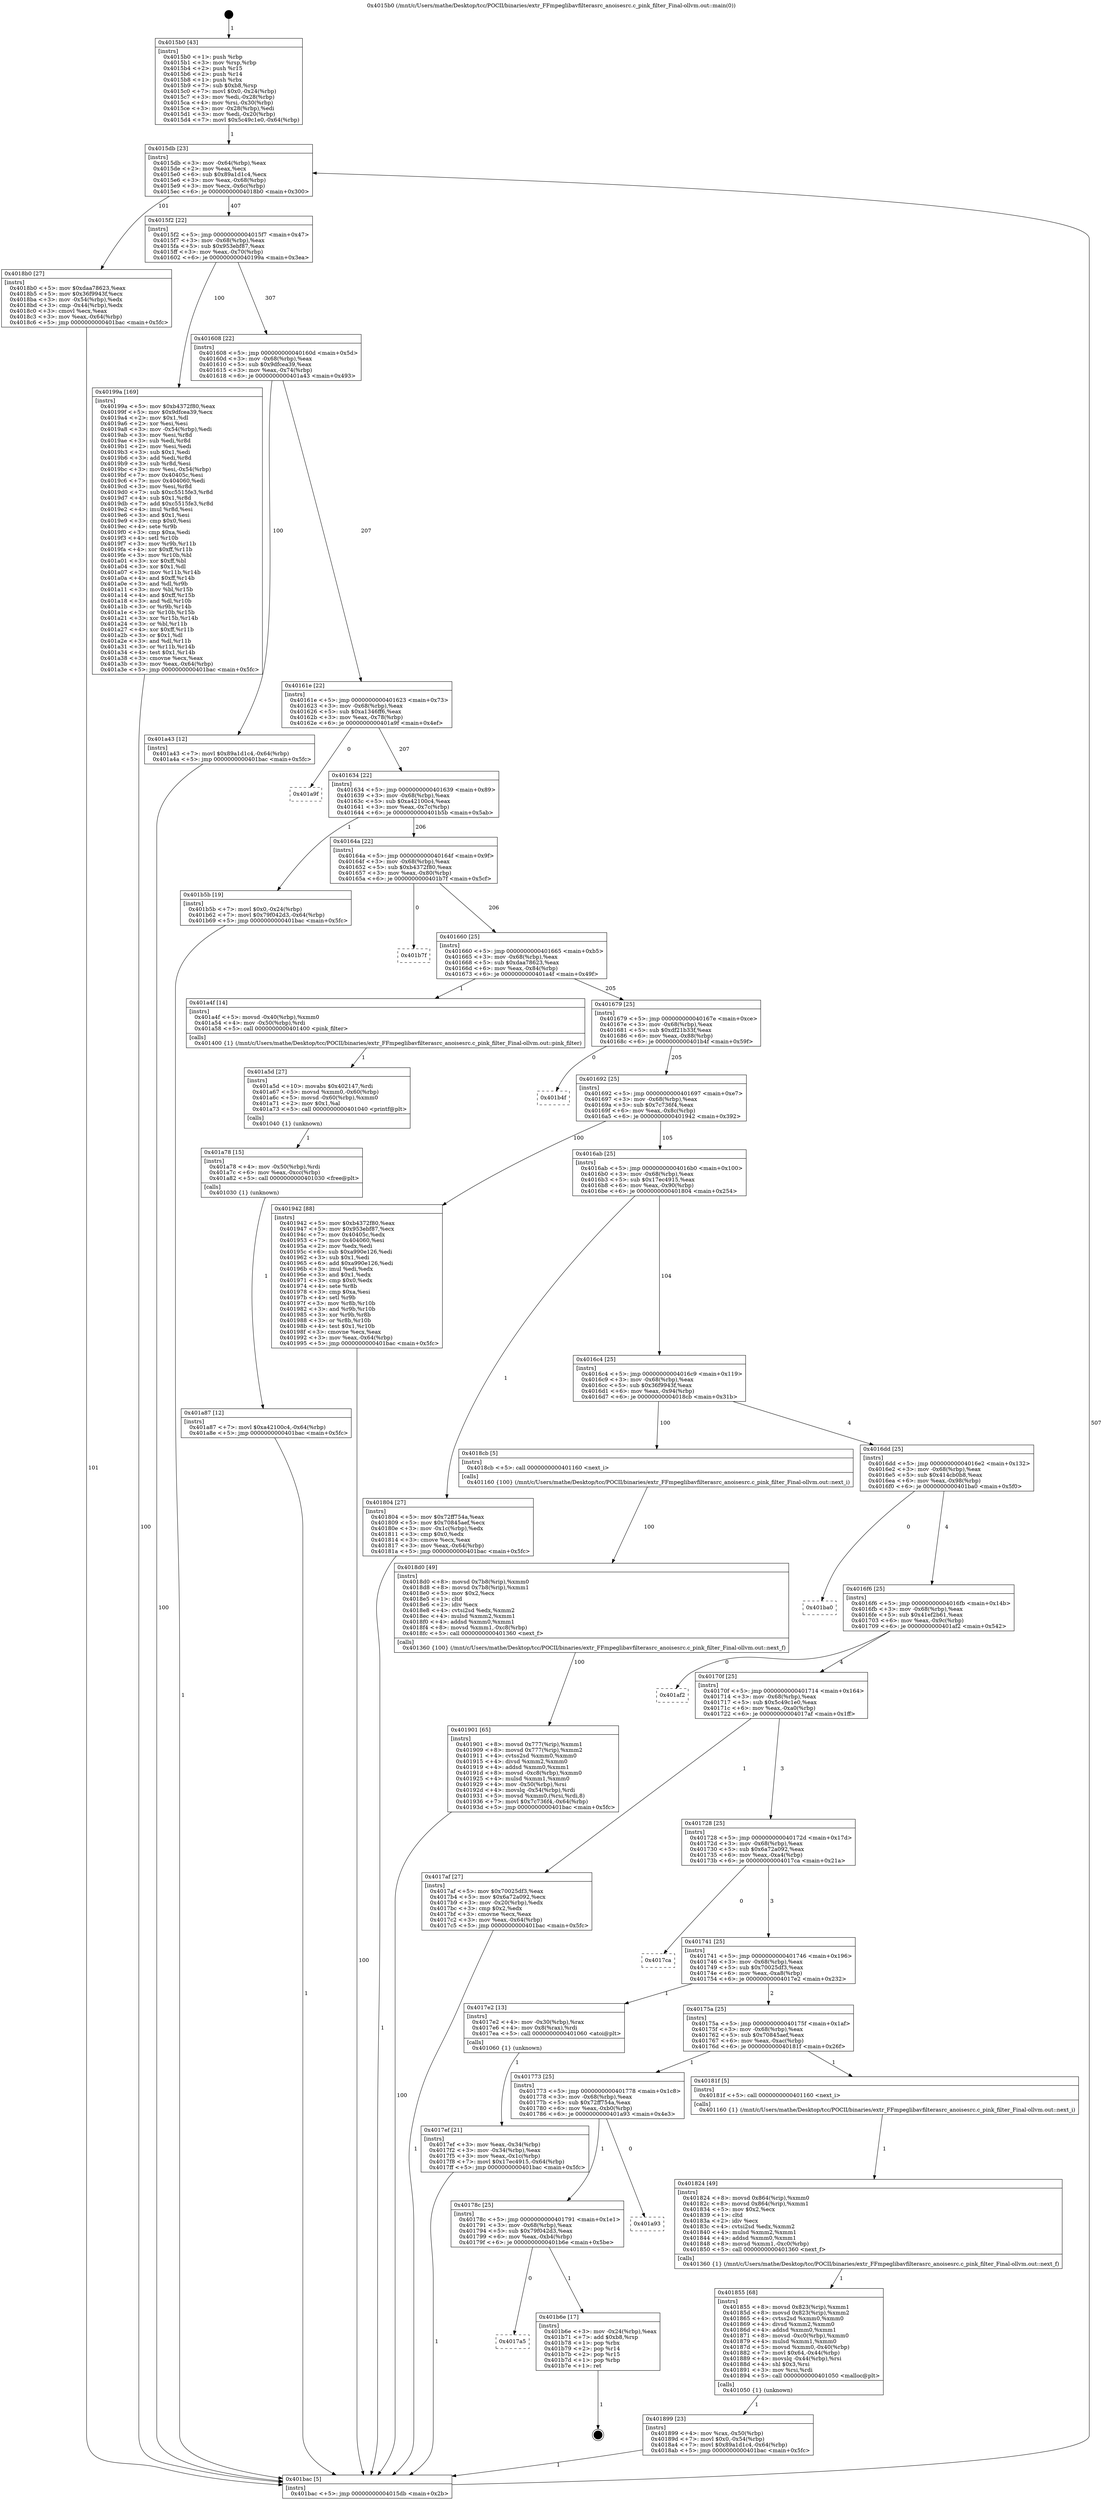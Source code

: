 digraph "0x4015b0" {
  label = "0x4015b0 (/mnt/c/Users/mathe/Desktop/tcc/POCII/binaries/extr_FFmpeglibavfilterasrc_anoisesrc.c_pink_filter_Final-ollvm.out::main(0))"
  labelloc = "t"
  node[shape=record]

  Entry [label="",width=0.3,height=0.3,shape=circle,fillcolor=black,style=filled]
  "0x4015db" [label="{
     0x4015db [23]\l
     | [instrs]\l
     &nbsp;&nbsp;0x4015db \<+3\>: mov -0x64(%rbp),%eax\l
     &nbsp;&nbsp;0x4015de \<+2\>: mov %eax,%ecx\l
     &nbsp;&nbsp;0x4015e0 \<+6\>: sub $0x89a1d1c4,%ecx\l
     &nbsp;&nbsp;0x4015e6 \<+3\>: mov %eax,-0x68(%rbp)\l
     &nbsp;&nbsp;0x4015e9 \<+3\>: mov %ecx,-0x6c(%rbp)\l
     &nbsp;&nbsp;0x4015ec \<+6\>: je 00000000004018b0 \<main+0x300\>\l
  }"]
  "0x4018b0" [label="{
     0x4018b0 [27]\l
     | [instrs]\l
     &nbsp;&nbsp;0x4018b0 \<+5\>: mov $0xdaa78623,%eax\l
     &nbsp;&nbsp;0x4018b5 \<+5\>: mov $0x36f9943f,%ecx\l
     &nbsp;&nbsp;0x4018ba \<+3\>: mov -0x54(%rbp),%edx\l
     &nbsp;&nbsp;0x4018bd \<+3\>: cmp -0x44(%rbp),%edx\l
     &nbsp;&nbsp;0x4018c0 \<+3\>: cmovl %ecx,%eax\l
     &nbsp;&nbsp;0x4018c3 \<+3\>: mov %eax,-0x64(%rbp)\l
     &nbsp;&nbsp;0x4018c6 \<+5\>: jmp 0000000000401bac \<main+0x5fc\>\l
  }"]
  "0x4015f2" [label="{
     0x4015f2 [22]\l
     | [instrs]\l
     &nbsp;&nbsp;0x4015f2 \<+5\>: jmp 00000000004015f7 \<main+0x47\>\l
     &nbsp;&nbsp;0x4015f7 \<+3\>: mov -0x68(%rbp),%eax\l
     &nbsp;&nbsp;0x4015fa \<+5\>: sub $0x953ebf87,%eax\l
     &nbsp;&nbsp;0x4015ff \<+3\>: mov %eax,-0x70(%rbp)\l
     &nbsp;&nbsp;0x401602 \<+6\>: je 000000000040199a \<main+0x3ea\>\l
  }"]
  Exit [label="",width=0.3,height=0.3,shape=circle,fillcolor=black,style=filled,peripheries=2]
  "0x40199a" [label="{
     0x40199a [169]\l
     | [instrs]\l
     &nbsp;&nbsp;0x40199a \<+5\>: mov $0xb4372f80,%eax\l
     &nbsp;&nbsp;0x40199f \<+5\>: mov $0x9dfcea39,%ecx\l
     &nbsp;&nbsp;0x4019a4 \<+2\>: mov $0x1,%dl\l
     &nbsp;&nbsp;0x4019a6 \<+2\>: xor %esi,%esi\l
     &nbsp;&nbsp;0x4019a8 \<+3\>: mov -0x54(%rbp),%edi\l
     &nbsp;&nbsp;0x4019ab \<+3\>: mov %esi,%r8d\l
     &nbsp;&nbsp;0x4019ae \<+3\>: sub %edi,%r8d\l
     &nbsp;&nbsp;0x4019b1 \<+2\>: mov %esi,%edi\l
     &nbsp;&nbsp;0x4019b3 \<+3\>: sub $0x1,%edi\l
     &nbsp;&nbsp;0x4019b6 \<+3\>: add %edi,%r8d\l
     &nbsp;&nbsp;0x4019b9 \<+3\>: sub %r8d,%esi\l
     &nbsp;&nbsp;0x4019bc \<+3\>: mov %esi,-0x54(%rbp)\l
     &nbsp;&nbsp;0x4019bf \<+7\>: mov 0x40405c,%esi\l
     &nbsp;&nbsp;0x4019c6 \<+7\>: mov 0x404060,%edi\l
     &nbsp;&nbsp;0x4019cd \<+3\>: mov %esi,%r8d\l
     &nbsp;&nbsp;0x4019d0 \<+7\>: sub $0xc5515fe3,%r8d\l
     &nbsp;&nbsp;0x4019d7 \<+4\>: sub $0x1,%r8d\l
     &nbsp;&nbsp;0x4019db \<+7\>: add $0xc5515fe3,%r8d\l
     &nbsp;&nbsp;0x4019e2 \<+4\>: imul %r8d,%esi\l
     &nbsp;&nbsp;0x4019e6 \<+3\>: and $0x1,%esi\l
     &nbsp;&nbsp;0x4019e9 \<+3\>: cmp $0x0,%esi\l
     &nbsp;&nbsp;0x4019ec \<+4\>: sete %r9b\l
     &nbsp;&nbsp;0x4019f0 \<+3\>: cmp $0xa,%edi\l
     &nbsp;&nbsp;0x4019f3 \<+4\>: setl %r10b\l
     &nbsp;&nbsp;0x4019f7 \<+3\>: mov %r9b,%r11b\l
     &nbsp;&nbsp;0x4019fa \<+4\>: xor $0xff,%r11b\l
     &nbsp;&nbsp;0x4019fe \<+3\>: mov %r10b,%bl\l
     &nbsp;&nbsp;0x401a01 \<+3\>: xor $0xff,%bl\l
     &nbsp;&nbsp;0x401a04 \<+3\>: xor $0x1,%dl\l
     &nbsp;&nbsp;0x401a07 \<+3\>: mov %r11b,%r14b\l
     &nbsp;&nbsp;0x401a0a \<+4\>: and $0xff,%r14b\l
     &nbsp;&nbsp;0x401a0e \<+3\>: and %dl,%r9b\l
     &nbsp;&nbsp;0x401a11 \<+3\>: mov %bl,%r15b\l
     &nbsp;&nbsp;0x401a14 \<+4\>: and $0xff,%r15b\l
     &nbsp;&nbsp;0x401a18 \<+3\>: and %dl,%r10b\l
     &nbsp;&nbsp;0x401a1b \<+3\>: or %r9b,%r14b\l
     &nbsp;&nbsp;0x401a1e \<+3\>: or %r10b,%r15b\l
     &nbsp;&nbsp;0x401a21 \<+3\>: xor %r15b,%r14b\l
     &nbsp;&nbsp;0x401a24 \<+3\>: or %bl,%r11b\l
     &nbsp;&nbsp;0x401a27 \<+4\>: xor $0xff,%r11b\l
     &nbsp;&nbsp;0x401a2b \<+3\>: or $0x1,%dl\l
     &nbsp;&nbsp;0x401a2e \<+3\>: and %dl,%r11b\l
     &nbsp;&nbsp;0x401a31 \<+3\>: or %r11b,%r14b\l
     &nbsp;&nbsp;0x401a34 \<+4\>: test $0x1,%r14b\l
     &nbsp;&nbsp;0x401a38 \<+3\>: cmovne %ecx,%eax\l
     &nbsp;&nbsp;0x401a3b \<+3\>: mov %eax,-0x64(%rbp)\l
     &nbsp;&nbsp;0x401a3e \<+5\>: jmp 0000000000401bac \<main+0x5fc\>\l
  }"]
  "0x401608" [label="{
     0x401608 [22]\l
     | [instrs]\l
     &nbsp;&nbsp;0x401608 \<+5\>: jmp 000000000040160d \<main+0x5d\>\l
     &nbsp;&nbsp;0x40160d \<+3\>: mov -0x68(%rbp),%eax\l
     &nbsp;&nbsp;0x401610 \<+5\>: sub $0x9dfcea39,%eax\l
     &nbsp;&nbsp;0x401615 \<+3\>: mov %eax,-0x74(%rbp)\l
     &nbsp;&nbsp;0x401618 \<+6\>: je 0000000000401a43 \<main+0x493\>\l
  }"]
  "0x4017a5" [label="{
     0x4017a5\l
  }", style=dashed]
  "0x401a43" [label="{
     0x401a43 [12]\l
     | [instrs]\l
     &nbsp;&nbsp;0x401a43 \<+7\>: movl $0x89a1d1c4,-0x64(%rbp)\l
     &nbsp;&nbsp;0x401a4a \<+5\>: jmp 0000000000401bac \<main+0x5fc\>\l
  }"]
  "0x40161e" [label="{
     0x40161e [22]\l
     | [instrs]\l
     &nbsp;&nbsp;0x40161e \<+5\>: jmp 0000000000401623 \<main+0x73\>\l
     &nbsp;&nbsp;0x401623 \<+3\>: mov -0x68(%rbp),%eax\l
     &nbsp;&nbsp;0x401626 \<+5\>: sub $0xa1346ff6,%eax\l
     &nbsp;&nbsp;0x40162b \<+3\>: mov %eax,-0x78(%rbp)\l
     &nbsp;&nbsp;0x40162e \<+6\>: je 0000000000401a9f \<main+0x4ef\>\l
  }"]
  "0x401b6e" [label="{
     0x401b6e [17]\l
     | [instrs]\l
     &nbsp;&nbsp;0x401b6e \<+3\>: mov -0x24(%rbp),%eax\l
     &nbsp;&nbsp;0x401b71 \<+7\>: add $0xb8,%rsp\l
     &nbsp;&nbsp;0x401b78 \<+1\>: pop %rbx\l
     &nbsp;&nbsp;0x401b79 \<+2\>: pop %r14\l
     &nbsp;&nbsp;0x401b7b \<+2\>: pop %r15\l
     &nbsp;&nbsp;0x401b7d \<+1\>: pop %rbp\l
     &nbsp;&nbsp;0x401b7e \<+1\>: ret\l
  }"]
  "0x401a9f" [label="{
     0x401a9f\l
  }", style=dashed]
  "0x401634" [label="{
     0x401634 [22]\l
     | [instrs]\l
     &nbsp;&nbsp;0x401634 \<+5\>: jmp 0000000000401639 \<main+0x89\>\l
     &nbsp;&nbsp;0x401639 \<+3\>: mov -0x68(%rbp),%eax\l
     &nbsp;&nbsp;0x40163c \<+5\>: sub $0xa42100c4,%eax\l
     &nbsp;&nbsp;0x401641 \<+3\>: mov %eax,-0x7c(%rbp)\l
     &nbsp;&nbsp;0x401644 \<+6\>: je 0000000000401b5b \<main+0x5ab\>\l
  }"]
  "0x40178c" [label="{
     0x40178c [25]\l
     | [instrs]\l
     &nbsp;&nbsp;0x40178c \<+5\>: jmp 0000000000401791 \<main+0x1e1\>\l
     &nbsp;&nbsp;0x401791 \<+3\>: mov -0x68(%rbp),%eax\l
     &nbsp;&nbsp;0x401794 \<+5\>: sub $0x79f042d3,%eax\l
     &nbsp;&nbsp;0x401799 \<+6\>: mov %eax,-0xb4(%rbp)\l
     &nbsp;&nbsp;0x40179f \<+6\>: je 0000000000401b6e \<main+0x5be\>\l
  }"]
  "0x401b5b" [label="{
     0x401b5b [19]\l
     | [instrs]\l
     &nbsp;&nbsp;0x401b5b \<+7\>: movl $0x0,-0x24(%rbp)\l
     &nbsp;&nbsp;0x401b62 \<+7\>: movl $0x79f042d3,-0x64(%rbp)\l
     &nbsp;&nbsp;0x401b69 \<+5\>: jmp 0000000000401bac \<main+0x5fc\>\l
  }"]
  "0x40164a" [label="{
     0x40164a [22]\l
     | [instrs]\l
     &nbsp;&nbsp;0x40164a \<+5\>: jmp 000000000040164f \<main+0x9f\>\l
     &nbsp;&nbsp;0x40164f \<+3\>: mov -0x68(%rbp),%eax\l
     &nbsp;&nbsp;0x401652 \<+5\>: sub $0xb4372f80,%eax\l
     &nbsp;&nbsp;0x401657 \<+3\>: mov %eax,-0x80(%rbp)\l
     &nbsp;&nbsp;0x40165a \<+6\>: je 0000000000401b7f \<main+0x5cf\>\l
  }"]
  "0x401a93" [label="{
     0x401a93\l
  }", style=dashed]
  "0x401b7f" [label="{
     0x401b7f\l
  }", style=dashed]
  "0x401660" [label="{
     0x401660 [25]\l
     | [instrs]\l
     &nbsp;&nbsp;0x401660 \<+5\>: jmp 0000000000401665 \<main+0xb5\>\l
     &nbsp;&nbsp;0x401665 \<+3\>: mov -0x68(%rbp),%eax\l
     &nbsp;&nbsp;0x401668 \<+5\>: sub $0xdaa78623,%eax\l
     &nbsp;&nbsp;0x40166d \<+6\>: mov %eax,-0x84(%rbp)\l
     &nbsp;&nbsp;0x401673 \<+6\>: je 0000000000401a4f \<main+0x49f\>\l
  }"]
  "0x401a87" [label="{
     0x401a87 [12]\l
     | [instrs]\l
     &nbsp;&nbsp;0x401a87 \<+7\>: movl $0xa42100c4,-0x64(%rbp)\l
     &nbsp;&nbsp;0x401a8e \<+5\>: jmp 0000000000401bac \<main+0x5fc\>\l
  }"]
  "0x401a4f" [label="{
     0x401a4f [14]\l
     | [instrs]\l
     &nbsp;&nbsp;0x401a4f \<+5\>: movsd -0x40(%rbp),%xmm0\l
     &nbsp;&nbsp;0x401a54 \<+4\>: mov -0x50(%rbp),%rdi\l
     &nbsp;&nbsp;0x401a58 \<+5\>: call 0000000000401400 \<pink_filter\>\l
     | [calls]\l
     &nbsp;&nbsp;0x401400 \{1\} (/mnt/c/Users/mathe/Desktop/tcc/POCII/binaries/extr_FFmpeglibavfilterasrc_anoisesrc.c_pink_filter_Final-ollvm.out::pink_filter)\l
  }"]
  "0x401679" [label="{
     0x401679 [25]\l
     | [instrs]\l
     &nbsp;&nbsp;0x401679 \<+5\>: jmp 000000000040167e \<main+0xce\>\l
     &nbsp;&nbsp;0x40167e \<+3\>: mov -0x68(%rbp),%eax\l
     &nbsp;&nbsp;0x401681 \<+5\>: sub $0xdf21b33f,%eax\l
     &nbsp;&nbsp;0x401686 \<+6\>: mov %eax,-0x88(%rbp)\l
     &nbsp;&nbsp;0x40168c \<+6\>: je 0000000000401b4f \<main+0x59f\>\l
  }"]
  "0x401a78" [label="{
     0x401a78 [15]\l
     | [instrs]\l
     &nbsp;&nbsp;0x401a78 \<+4\>: mov -0x50(%rbp),%rdi\l
     &nbsp;&nbsp;0x401a7c \<+6\>: mov %eax,-0xcc(%rbp)\l
     &nbsp;&nbsp;0x401a82 \<+5\>: call 0000000000401030 \<free@plt\>\l
     | [calls]\l
     &nbsp;&nbsp;0x401030 \{1\} (unknown)\l
  }"]
  "0x401b4f" [label="{
     0x401b4f\l
  }", style=dashed]
  "0x401692" [label="{
     0x401692 [25]\l
     | [instrs]\l
     &nbsp;&nbsp;0x401692 \<+5\>: jmp 0000000000401697 \<main+0xe7\>\l
     &nbsp;&nbsp;0x401697 \<+3\>: mov -0x68(%rbp),%eax\l
     &nbsp;&nbsp;0x40169a \<+5\>: sub $0x7c736f4,%eax\l
     &nbsp;&nbsp;0x40169f \<+6\>: mov %eax,-0x8c(%rbp)\l
     &nbsp;&nbsp;0x4016a5 \<+6\>: je 0000000000401942 \<main+0x392\>\l
  }"]
  "0x401a5d" [label="{
     0x401a5d [27]\l
     | [instrs]\l
     &nbsp;&nbsp;0x401a5d \<+10\>: movabs $0x402147,%rdi\l
     &nbsp;&nbsp;0x401a67 \<+5\>: movsd %xmm0,-0x60(%rbp)\l
     &nbsp;&nbsp;0x401a6c \<+5\>: movsd -0x60(%rbp),%xmm0\l
     &nbsp;&nbsp;0x401a71 \<+2\>: mov $0x1,%al\l
     &nbsp;&nbsp;0x401a73 \<+5\>: call 0000000000401040 \<printf@plt\>\l
     | [calls]\l
     &nbsp;&nbsp;0x401040 \{1\} (unknown)\l
  }"]
  "0x401942" [label="{
     0x401942 [88]\l
     | [instrs]\l
     &nbsp;&nbsp;0x401942 \<+5\>: mov $0xb4372f80,%eax\l
     &nbsp;&nbsp;0x401947 \<+5\>: mov $0x953ebf87,%ecx\l
     &nbsp;&nbsp;0x40194c \<+7\>: mov 0x40405c,%edx\l
     &nbsp;&nbsp;0x401953 \<+7\>: mov 0x404060,%esi\l
     &nbsp;&nbsp;0x40195a \<+2\>: mov %edx,%edi\l
     &nbsp;&nbsp;0x40195c \<+6\>: sub $0xa990e126,%edi\l
     &nbsp;&nbsp;0x401962 \<+3\>: sub $0x1,%edi\l
     &nbsp;&nbsp;0x401965 \<+6\>: add $0xa990e126,%edi\l
     &nbsp;&nbsp;0x40196b \<+3\>: imul %edi,%edx\l
     &nbsp;&nbsp;0x40196e \<+3\>: and $0x1,%edx\l
     &nbsp;&nbsp;0x401971 \<+3\>: cmp $0x0,%edx\l
     &nbsp;&nbsp;0x401974 \<+4\>: sete %r8b\l
     &nbsp;&nbsp;0x401978 \<+3\>: cmp $0xa,%esi\l
     &nbsp;&nbsp;0x40197b \<+4\>: setl %r9b\l
     &nbsp;&nbsp;0x40197f \<+3\>: mov %r8b,%r10b\l
     &nbsp;&nbsp;0x401982 \<+3\>: and %r9b,%r10b\l
     &nbsp;&nbsp;0x401985 \<+3\>: xor %r9b,%r8b\l
     &nbsp;&nbsp;0x401988 \<+3\>: or %r8b,%r10b\l
     &nbsp;&nbsp;0x40198b \<+4\>: test $0x1,%r10b\l
     &nbsp;&nbsp;0x40198f \<+3\>: cmovne %ecx,%eax\l
     &nbsp;&nbsp;0x401992 \<+3\>: mov %eax,-0x64(%rbp)\l
     &nbsp;&nbsp;0x401995 \<+5\>: jmp 0000000000401bac \<main+0x5fc\>\l
  }"]
  "0x4016ab" [label="{
     0x4016ab [25]\l
     | [instrs]\l
     &nbsp;&nbsp;0x4016ab \<+5\>: jmp 00000000004016b0 \<main+0x100\>\l
     &nbsp;&nbsp;0x4016b0 \<+3\>: mov -0x68(%rbp),%eax\l
     &nbsp;&nbsp;0x4016b3 \<+5\>: sub $0x17ec4915,%eax\l
     &nbsp;&nbsp;0x4016b8 \<+6\>: mov %eax,-0x90(%rbp)\l
     &nbsp;&nbsp;0x4016be \<+6\>: je 0000000000401804 \<main+0x254\>\l
  }"]
  "0x401901" [label="{
     0x401901 [65]\l
     | [instrs]\l
     &nbsp;&nbsp;0x401901 \<+8\>: movsd 0x777(%rip),%xmm1\l
     &nbsp;&nbsp;0x401909 \<+8\>: movsd 0x777(%rip),%xmm2\l
     &nbsp;&nbsp;0x401911 \<+4\>: cvtss2sd %xmm0,%xmm0\l
     &nbsp;&nbsp;0x401915 \<+4\>: divsd %xmm2,%xmm0\l
     &nbsp;&nbsp;0x401919 \<+4\>: addsd %xmm0,%xmm1\l
     &nbsp;&nbsp;0x40191d \<+8\>: movsd -0xc8(%rbp),%xmm0\l
     &nbsp;&nbsp;0x401925 \<+4\>: mulsd %xmm1,%xmm0\l
     &nbsp;&nbsp;0x401929 \<+4\>: mov -0x50(%rbp),%rsi\l
     &nbsp;&nbsp;0x40192d \<+4\>: movslq -0x54(%rbp),%rdi\l
     &nbsp;&nbsp;0x401931 \<+5\>: movsd %xmm0,(%rsi,%rdi,8)\l
     &nbsp;&nbsp;0x401936 \<+7\>: movl $0x7c736f4,-0x64(%rbp)\l
     &nbsp;&nbsp;0x40193d \<+5\>: jmp 0000000000401bac \<main+0x5fc\>\l
  }"]
  "0x401804" [label="{
     0x401804 [27]\l
     | [instrs]\l
     &nbsp;&nbsp;0x401804 \<+5\>: mov $0x72ff754a,%eax\l
     &nbsp;&nbsp;0x401809 \<+5\>: mov $0x70845aef,%ecx\l
     &nbsp;&nbsp;0x40180e \<+3\>: mov -0x1c(%rbp),%edx\l
     &nbsp;&nbsp;0x401811 \<+3\>: cmp $0x0,%edx\l
     &nbsp;&nbsp;0x401814 \<+3\>: cmove %ecx,%eax\l
     &nbsp;&nbsp;0x401817 \<+3\>: mov %eax,-0x64(%rbp)\l
     &nbsp;&nbsp;0x40181a \<+5\>: jmp 0000000000401bac \<main+0x5fc\>\l
  }"]
  "0x4016c4" [label="{
     0x4016c4 [25]\l
     | [instrs]\l
     &nbsp;&nbsp;0x4016c4 \<+5\>: jmp 00000000004016c9 \<main+0x119\>\l
     &nbsp;&nbsp;0x4016c9 \<+3\>: mov -0x68(%rbp),%eax\l
     &nbsp;&nbsp;0x4016cc \<+5\>: sub $0x36f9943f,%eax\l
     &nbsp;&nbsp;0x4016d1 \<+6\>: mov %eax,-0x94(%rbp)\l
     &nbsp;&nbsp;0x4016d7 \<+6\>: je 00000000004018cb \<main+0x31b\>\l
  }"]
  "0x4018d0" [label="{
     0x4018d0 [49]\l
     | [instrs]\l
     &nbsp;&nbsp;0x4018d0 \<+8\>: movsd 0x7b8(%rip),%xmm0\l
     &nbsp;&nbsp;0x4018d8 \<+8\>: movsd 0x7b8(%rip),%xmm1\l
     &nbsp;&nbsp;0x4018e0 \<+5\>: mov $0x2,%ecx\l
     &nbsp;&nbsp;0x4018e5 \<+1\>: cltd\l
     &nbsp;&nbsp;0x4018e6 \<+2\>: idiv %ecx\l
     &nbsp;&nbsp;0x4018e8 \<+4\>: cvtsi2sd %edx,%xmm2\l
     &nbsp;&nbsp;0x4018ec \<+4\>: mulsd %xmm2,%xmm1\l
     &nbsp;&nbsp;0x4018f0 \<+4\>: addsd %xmm0,%xmm1\l
     &nbsp;&nbsp;0x4018f4 \<+8\>: movsd %xmm1,-0xc8(%rbp)\l
     &nbsp;&nbsp;0x4018fc \<+5\>: call 0000000000401360 \<next_f\>\l
     | [calls]\l
     &nbsp;&nbsp;0x401360 \{100\} (/mnt/c/Users/mathe/Desktop/tcc/POCII/binaries/extr_FFmpeglibavfilterasrc_anoisesrc.c_pink_filter_Final-ollvm.out::next_f)\l
  }"]
  "0x4018cb" [label="{
     0x4018cb [5]\l
     | [instrs]\l
     &nbsp;&nbsp;0x4018cb \<+5\>: call 0000000000401160 \<next_i\>\l
     | [calls]\l
     &nbsp;&nbsp;0x401160 \{100\} (/mnt/c/Users/mathe/Desktop/tcc/POCII/binaries/extr_FFmpeglibavfilterasrc_anoisesrc.c_pink_filter_Final-ollvm.out::next_i)\l
  }"]
  "0x4016dd" [label="{
     0x4016dd [25]\l
     | [instrs]\l
     &nbsp;&nbsp;0x4016dd \<+5\>: jmp 00000000004016e2 \<main+0x132\>\l
     &nbsp;&nbsp;0x4016e2 \<+3\>: mov -0x68(%rbp),%eax\l
     &nbsp;&nbsp;0x4016e5 \<+5\>: sub $0x414cb0b8,%eax\l
     &nbsp;&nbsp;0x4016ea \<+6\>: mov %eax,-0x98(%rbp)\l
     &nbsp;&nbsp;0x4016f0 \<+6\>: je 0000000000401ba0 \<main+0x5f0\>\l
  }"]
  "0x401899" [label="{
     0x401899 [23]\l
     | [instrs]\l
     &nbsp;&nbsp;0x401899 \<+4\>: mov %rax,-0x50(%rbp)\l
     &nbsp;&nbsp;0x40189d \<+7\>: movl $0x0,-0x54(%rbp)\l
     &nbsp;&nbsp;0x4018a4 \<+7\>: movl $0x89a1d1c4,-0x64(%rbp)\l
     &nbsp;&nbsp;0x4018ab \<+5\>: jmp 0000000000401bac \<main+0x5fc\>\l
  }"]
  "0x401ba0" [label="{
     0x401ba0\l
  }", style=dashed]
  "0x4016f6" [label="{
     0x4016f6 [25]\l
     | [instrs]\l
     &nbsp;&nbsp;0x4016f6 \<+5\>: jmp 00000000004016fb \<main+0x14b\>\l
     &nbsp;&nbsp;0x4016fb \<+3\>: mov -0x68(%rbp),%eax\l
     &nbsp;&nbsp;0x4016fe \<+5\>: sub $0x41ef2b61,%eax\l
     &nbsp;&nbsp;0x401703 \<+6\>: mov %eax,-0x9c(%rbp)\l
     &nbsp;&nbsp;0x401709 \<+6\>: je 0000000000401af2 \<main+0x542\>\l
  }"]
  "0x401855" [label="{
     0x401855 [68]\l
     | [instrs]\l
     &nbsp;&nbsp;0x401855 \<+8\>: movsd 0x823(%rip),%xmm1\l
     &nbsp;&nbsp;0x40185d \<+8\>: movsd 0x823(%rip),%xmm2\l
     &nbsp;&nbsp;0x401865 \<+4\>: cvtss2sd %xmm0,%xmm0\l
     &nbsp;&nbsp;0x401869 \<+4\>: divsd %xmm2,%xmm0\l
     &nbsp;&nbsp;0x40186d \<+4\>: addsd %xmm0,%xmm1\l
     &nbsp;&nbsp;0x401871 \<+8\>: movsd -0xc0(%rbp),%xmm0\l
     &nbsp;&nbsp;0x401879 \<+4\>: mulsd %xmm1,%xmm0\l
     &nbsp;&nbsp;0x40187d \<+5\>: movsd %xmm0,-0x40(%rbp)\l
     &nbsp;&nbsp;0x401882 \<+7\>: movl $0x64,-0x44(%rbp)\l
     &nbsp;&nbsp;0x401889 \<+4\>: movslq -0x44(%rbp),%rsi\l
     &nbsp;&nbsp;0x40188d \<+4\>: shl $0x3,%rsi\l
     &nbsp;&nbsp;0x401891 \<+3\>: mov %rsi,%rdi\l
     &nbsp;&nbsp;0x401894 \<+5\>: call 0000000000401050 \<malloc@plt\>\l
     | [calls]\l
     &nbsp;&nbsp;0x401050 \{1\} (unknown)\l
  }"]
  "0x401af2" [label="{
     0x401af2\l
  }", style=dashed]
  "0x40170f" [label="{
     0x40170f [25]\l
     | [instrs]\l
     &nbsp;&nbsp;0x40170f \<+5\>: jmp 0000000000401714 \<main+0x164\>\l
     &nbsp;&nbsp;0x401714 \<+3\>: mov -0x68(%rbp),%eax\l
     &nbsp;&nbsp;0x401717 \<+5\>: sub $0x5c49c1e0,%eax\l
     &nbsp;&nbsp;0x40171c \<+6\>: mov %eax,-0xa0(%rbp)\l
     &nbsp;&nbsp;0x401722 \<+6\>: je 00000000004017af \<main+0x1ff\>\l
  }"]
  "0x401824" [label="{
     0x401824 [49]\l
     | [instrs]\l
     &nbsp;&nbsp;0x401824 \<+8\>: movsd 0x864(%rip),%xmm0\l
     &nbsp;&nbsp;0x40182c \<+8\>: movsd 0x864(%rip),%xmm1\l
     &nbsp;&nbsp;0x401834 \<+5\>: mov $0x2,%ecx\l
     &nbsp;&nbsp;0x401839 \<+1\>: cltd\l
     &nbsp;&nbsp;0x40183a \<+2\>: idiv %ecx\l
     &nbsp;&nbsp;0x40183c \<+4\>: cvtsi2sd %edx,%xmm2\l
     &nbsp;&nbsp;0x401840 \<+4\>: mulsd %xmm2,%xmm1\l
     &nbsp;&nbsp;0x401844 \<+4\>: addsd %xmm0,%xmm1\l
     &nbsp;&nbsp;0x401848 \<+8\>: movsd %xmm1,-0xc0(%rbp)\l
     &nbsp;&nbsp;0x401850 \<+5\>: call 0000000000401360 \<next_f\>\l
     | [calls]\l
     &nbsp;&nbsp;0x401360 \{1\} (/mnt/c/Users/mathe/Desktop/tcc/POCII/binaries/extr_FFmpeglibavfilterasrc_anoisesrc.c_pink_filter_Final-ollvm.out::next_f)\l
  }"]
  "0x4017af" [label="{
     0x4017af [27]\l
     | [instrs]\l
     &nbsp;&nbsp;0x4017af \<+5\>: mov $0x70025df3,%eax\l
     &nbsp;&nbsp;0x4017b4 \<+5\>: mov $0x6a72a092,%ecx\l
     &nbsp;&nbsp;0x4017b9 \<+3\>: mov -0x20(%rbp),%edx\l
     &nbsp;&nbsp;0x4017bc \<+3\>: cmp $0x2,%edx\l
     &nbsp;&nbsp;0x4017bf \<+3\>: cmovne %ecx,%eax\l
     &nbsp;&nbsp;0x4017c2 \<+3\>: mov %eax,-0x64(%rbp)\l
     &nbsp;&nbsp;0x4017c5 \<+5\>: jmp 0000000000401bac \<main+0x5fc\>\l
  }"]
  "0x401728" [label="{
     0x401728 [25]\l
     | [instrs]\l
     &nbsp;&nbsp;0x401728 \<+5\>: jmp 000000000040172d \<main+0x17d\>\l
     &nbsp;&nbsp;0x40172d \<+3\>: mov -0x68(%rbp),%eax\l
     &nbsp;&nbsp;0x401730 \<+5\>: sub $0x6a72a092,%eax\l
     &nbsp;&nbsp;0x401735 \<+6\>: mov %eax,-0xa4(%rbp)\l
     &nbsp;&nbsp;0x40173b \<+6\>: je 00000000004017ca \<main+0x21a\>\l
  }"]
  "0x401bac" [label="{
     0x401bac [5]\l
     | [instrs]\l
     &nbsp;&nbsp;0x401bac \<+5\>: jmp 00000000004015db \<main+0x2b\>\l
  }"]
  "0x4015b0" [label="{
     0x4015b0 [43]\l
     | [instrs]\l
     &nbsp;&nbsp;0x4015b0 \<+1\>: push %rbp\l
     &nbsp;&nbsp;0x4015b1 \<+3\>: mov %rsp,%rbp\l
     &nbsp;&nbsp;0x4015b4 \<+2\>: push %r15\l
     &nbsp;&nbsp;0x4015b6 \<+2\>: push %r14\l
     &nbsp;&nbsp;0x4015b8 \<+1\>: push %rbx\l
     &nbsp;&nbsp;0x4015b9 \<+7\>: sub $0xb8,%rsp\l
     &nbsp;&nbsp;0x4015c0 \<+7\>: movl $0x0,-0x24(%rbp)\l
     &nbsp;&nbsp;0x4015c7 \<+3\>: mov %edi,-0x28(%rbp)\l
     &nbsp;&nbsp;0x4015ca \<+4\>: mov %rsi,-0x30(%rbp)\l
     &nbsp;&nbsp;0x4015ce \<+3\>: mov -0x28(%rbp),%edi\l
     &nbsp;&nbsp;0x4015d1 \<+3\>: mov %edi,-0x20(%rbp)\l
     &nbsp;&nbsp;0x4015d4 \<+7\>: movl $0x5c49c1e0,-0x64(%rbp)\l
  }"]
  "0x401773" [label="{
     0x401773 [25]\l
     | [instrs]\l
     &nbsp;&nbsp;0x401773 \<+5\>: jmp 0000000000401778 \<main+0x1c8\>\l
     &nbsp;&nbsp;0x401778 \<+3\>: mov -0x68(%rbp),%eax\l
     &nbsp;&nbsp;0x40177b \<+5\>: sub $0x72ff754a,%eax\l
     &nbsp;&nbsp;0x401780 \<+6\>: mov %eax,-0xb0(%rbp)\l
     &nbsp;&nbsp;0x401786 \<+6\>: je 0000000000401a93 \<main+0x4e3\>\l
  }"]
  "0x4017ca" [label="{
     0x4017ca\l
  }", style=dashed]
  "0x401741" [label="{
     0x401741 [25]\l
     | [instrs]\l
     &nbsp;&nbsp;0x401741 \<+5\>: jmp 0000000000401746 \<main+0x196\>\l
     &nbsp;&nbsp;0x401746 \<+3\>: mov -0x68(%rbp),%eax\l
     &nbsp;&nbsp;0x401749 \<+5\>: sub $0x70025df3,%eax\l
     &nbsp;&nbsp;0x40174e \<+6\>: mov %eax,-0xa8(%rbp)\l
     &nbsp;&nbsp;0x401754 \<+6\>: je 00000000004017e2 \<main+0x232\>\l
  }"]
  "0x40181f" [label="{
     0x40181f [5]\l
     | [instrs]\l
     &nbsp;&nbsp;0x40181f \<+5\>: call 0000000000401160 \<next_i\>\l
     | [calls]\l
     &nbsp;&nbsp;0x401160 \{1\} (/mnt/c/Users/mathe/Desktop/tcc/POCII/binaries/extr_FFmpeglibavfilterasrc_anoisesrc.c_pink_filter_Final-ollvm.out::next_i)\l
  }"]
  "0x4017e2" [label="{
     0x4017e2 [13]\l
     | [instrs]\l
     &nbsp;&nbsp;0x4017e2 \<+4\>: mov -0x30(%rbp),%rax\l
     &nbsp;&nbsp;0x4017e6 \<+4\>: mov 0x8(%rax),%rdi\l
     &nbsp;&nbsp;0x4017ea \<+5\>: call 0000000000401060 \<atoi@plt\>\l
     | [calls]\l
     &nbsp;&nbsp;0x401060 \{1\} (unknown)\l
  }"]
  "0x40175a" [label="{
     0x40175a [25]\l
     | [instrs]\l
     &nbsp;&nbsp;0x40175a \<+5\>: jmp 000000000040175f \<main+0x1af\>\l
     &nbsp;&nbsp;0x40175f \<+3\>: mov -0x68(%rbp),%eax\l
     &nbsp;&nbsp;0x401762 \<+5\>: sub $0x70845aef,%eax\l
     &nbsp;&nbsp;0x401767 \<+6\>: mov %eax,-0xac(%rbp)\l
     &nbsp;&nbsp;0x40176d \<+6\>: je 000000000040181f \<main+0x26f\>\l
  }"]
  "0x4017ef" [label="{
     0x4017ef [21]\l
     | [instrs]\l
     &nbsp;&nbsp;0x4017ef \<+3\>: mov %eax,-0x34(%rbp)\l
     &nbsp;&nbsp;0x4017f2 \<+3\>: mov -0x34(%rbp),%eax\l
     &nbsp;&nbsp;0x4017f5 \<+3\>: mov %eax,-0x1c(%rbp)\l
     &nbsp;&nbsp;0x4017f8 \<+7\>: movl $0x17ec4915,-0x64(%rbp)\l
     &nbsp;&nbsp;0x4017ff \<+5\>: jmp 0000000000401bac \<main+0x5fc\>\l
  }"]
  Entry -> "0x4015b0" [label=" 1"]
  "0x4015db" -> "0x4018b0" [label=" 101"]
  "0x4015db" -> "0x4015f2" [label=" 407"]
  "0x401b6e" -> Exit [label=" 1"]
  "0x4015f2" -> "0x40199a" [label=" 100"]
  "0x4015f2" -> "0x401608" [label=" 307"]
  "0x40178c" -> "0x4017a5" [label=" 0"]
  "0x401608" -> "0x401a43" [label=" 100"]
  "0x401608" -> "0x40161e" [label=" 207"]
  "0x40178c" -> "0x401b6e" [label=" 1"]
  "0x40161e" -> "0x401a9f" [label=" 0"]
  "0x40161e" -> "0x401634" [label=" 207"]
  "0x401773" -> "0x40178c" [label=" 1"]
  "0x401634" -> "0x401b5b" [label=" 1"]
  "0x401634" -> "0x40164a" [label=" 206"]
  "0x401773" -> "0x401a93" [label=" 0"]
  "0x40164a" -> "0x401b7f" [label=" 0"]
  "0x40164a" -> "0x401660" [label=" 206"]
  "0x401b5b" -> "0x401bac" [label=" 1"]
  "0x401660" -> "0x401a4f" [label=" 1"]
  "0x401660" -> "0x401679" [label=" 205"]
  "0x401a87" -> "0x401bac" [label=" 1"]
  "0x401679" -> "0x401b4f" [label=" 0"]
  "0x401679" -> "0x401692" [label=" 205"]
  "0x401a78" -> "0x401a87" [label=" 1"]
  "0x401692" -> "0x401942" [label=" 100"]
  "0x401692" -> "0x4016ab" [label=" 105"]
  "0x401a5d" -> "0x401a78" [label=" 1"]
  "0x4016ab" -> "0x401804" [label=" 1"]
  "0x4016ab" -> "0x4016c4" [label=" 104"]
  "0x401a4f" -> "0x401a5d" [label=" 1"]
  "0x4016c4" -> "0x4018cb" [label=" 100"]
  "0x4016c4" -> "0x4016dd" [label=" 4"]
  "0x401a43" -> "0x401bac" [label=" 100"]
  "0x4016dd" -> "0x401ba0" [label=" 0"]
  "0x4016dd" -> "0x4016f6" [label=" 4"]
  "0x40199a" -> "0x401bac" [label=" 100"]
  "0x4016f6" -> "0x401af2" [label=" 0"]
  "0x4016f6" -> "0x40170f" [label=" 4"]
  "0x401942" -> "0x401bac" [label=" 100"]
  "0x40170f" -> "0x4017af" [label=" 1"]
  "0x40170f" -> "0x401728" [label=" 3"]
  "0x4017af" -> "0x401bac" [label=" 1"]
  "0x4015b0" -> "0x4015db" [label=" 1"]
  "0x401bac" -> "0x4015db" [label=" 507"]
  "0x401901" -> "0x401bac" [label=" 100"]
  "0x401728" -> "0x4017ca" [label=" 0"]
  "0x401728" -> "0x401741" [label=" 3"]
  "0x4018d0" -> "0x401901" [label=" 100"]
  "0x401741" -> "0x4017e2" [label=" 1"]
  "0x401741" -> "0x40175a" [label=" 2"]
  "0x4017e2" -> "0x4017ef" [label=" 1"]
  "0x4017ef" -> "0x401bac" [label=" 1"]
  "0x401804" -> "0x401bac" [label=" 1"]
  "0x4018cb" -> "0x4018d0" [label=" 100"]
  "0x40175a" -> "0x40181f" [label=" 1"]
  "0x40175a" -> "0x401773" [label=" 1"]
  "0x40181f" -> "0x401824" [label=" 1"]
  "0x401824" -> "0x401855" [label=" 1"]
  "0x401855" -> "0x401899" [label=" 1"]
  "0x401899" -> "0x401bac" [label=" 1"]
  "0x4018b0" -> "0x401bac" [label=" 101"]
}
